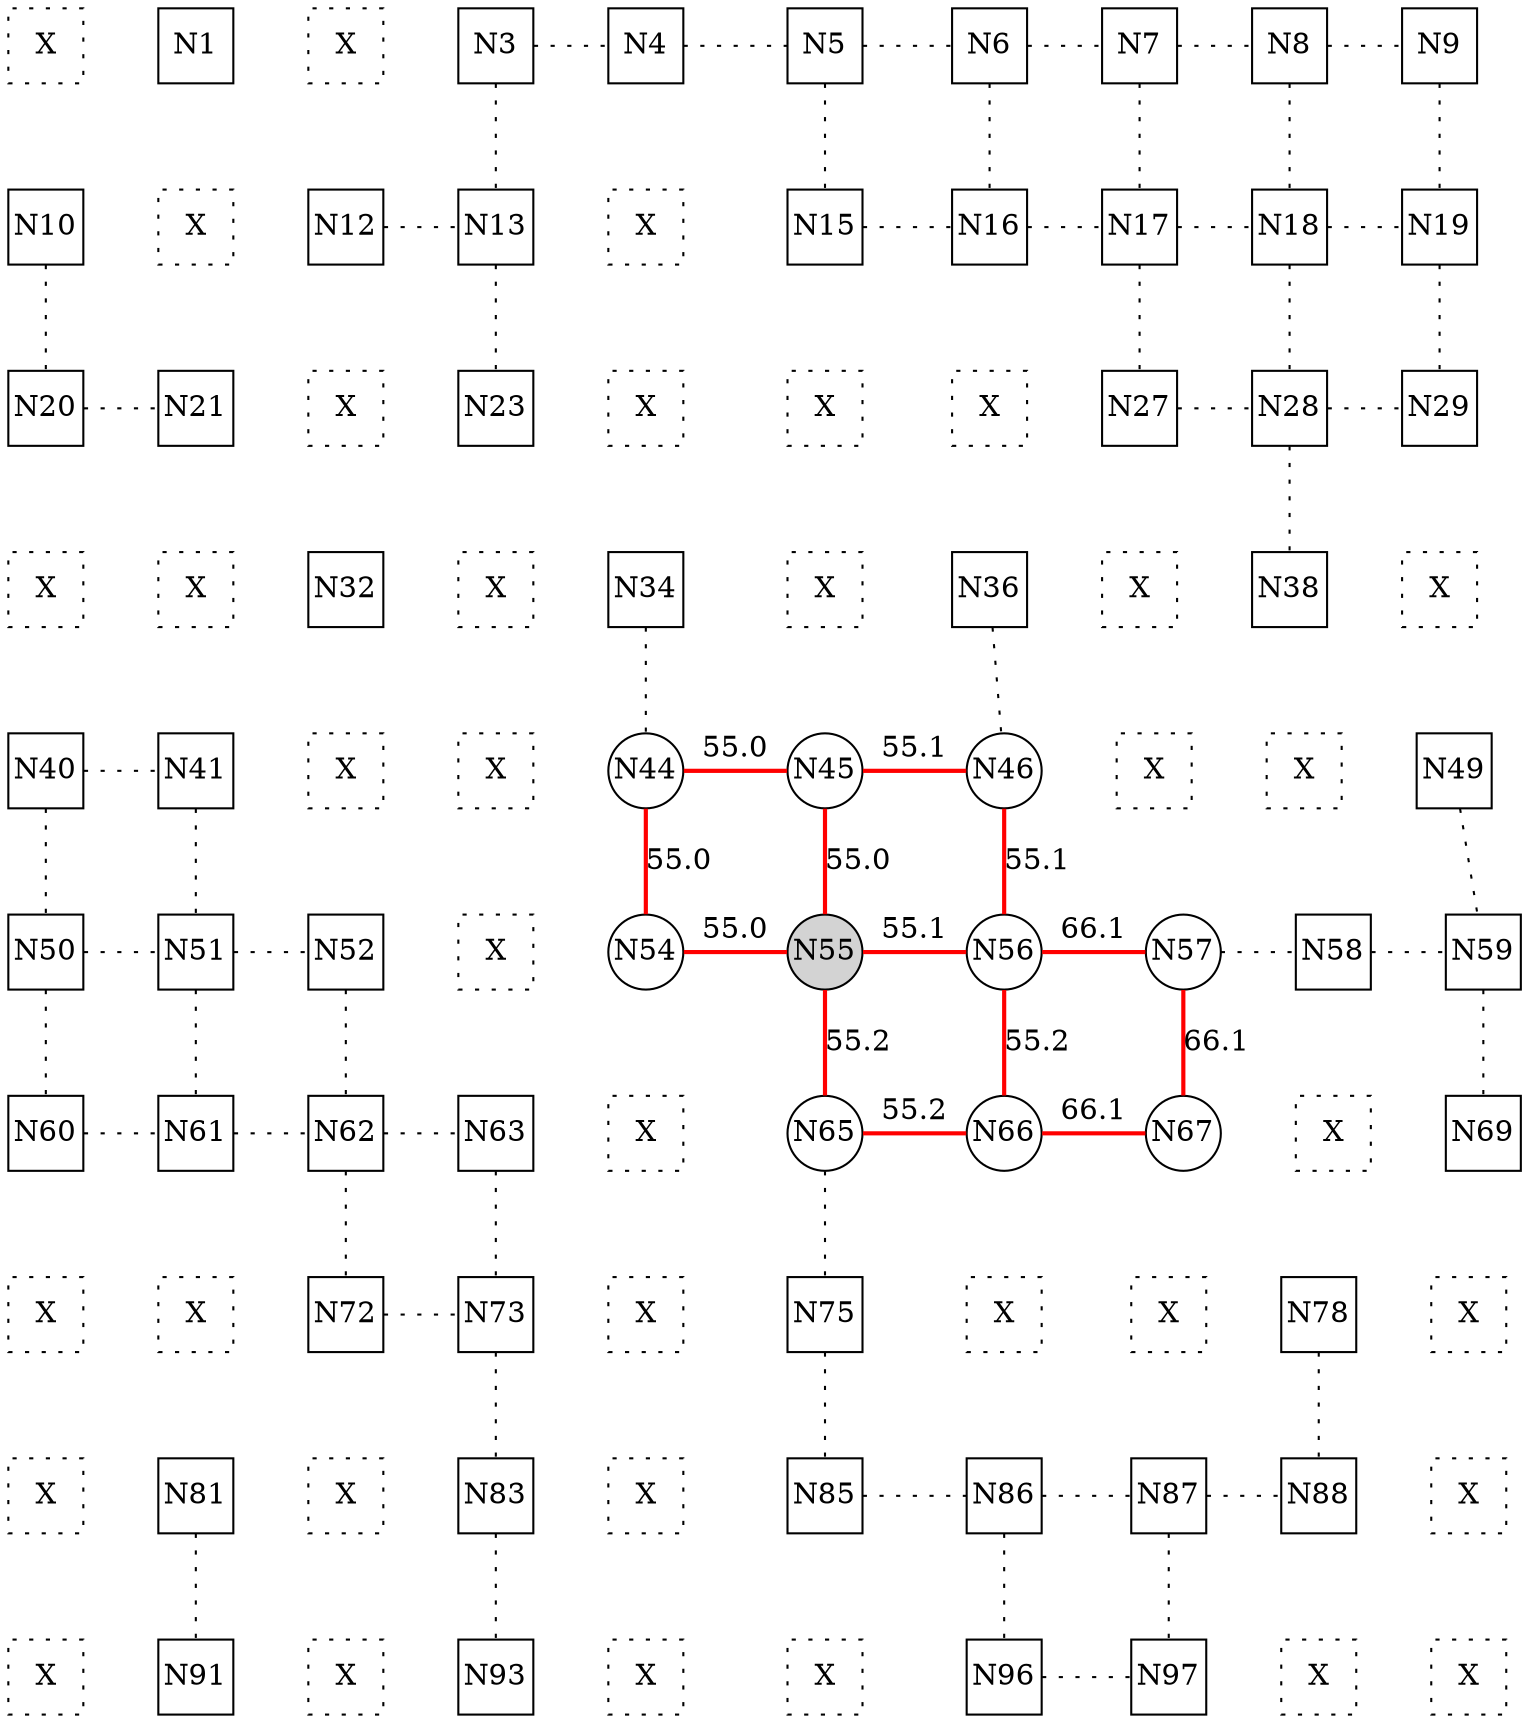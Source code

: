 
 digraph G { graph [layout=dot] 
 {rank=same; N0 [shape=square, style=dotted, fixedsize=true, label=X]; N1 [shape=square, fixedsize=true]; N2 [shape=square, style=dotted, fixedsize=true, label=X]; N3 [shape=square, fixedsize=true]; N4 [shape=square, fixedsize=true]; N5 [shape=square, fixedsize=true]; N6 [shape=square, fixedsize=true]; N7 [shape=square, fixedsize=true]; N8 [shape=square, fixedsize=true]; N9 [shape=square, fixedsize=true];  }
 {rank=same; N10 [shape=square, fixedsize=true]; N11 [shape=square, style=dotted, fixedsize=true, label=X]; N12 [shape=square, fixedsize=true]; N13 [shape=square, fixedsize=true]; N14 [shape=square, style=dotted, fixedsize=true, label=X]; N15 [shape=square, fixedsize=true]; N16 [shape=square, fixedsize=true]; N17 [shape=square, fixedsize=true]; N18 [shape=square, fixedsize=true]; N19 [shape=square, fixedsize=true];  }
 {rank=same; N20 [shape=square, fixedsize=true]; N21 [shape=square, fixedsize=true]; N22 [shape=square, style=dotted, fixedsize=true, label=X]; N23 [shape=square, fixedsize=true]; N24 [shape=square, style=dotted, fixedsize=true, label=X]; N25 [shape=square, style=dotted, fixedsize=true, label=X]; N26 [shape=square, style=dotted, fixedsize=true, label=X]; N27 [shape=square, fixedsize=true]; N28 [shape=square, fixedsize=true]; N29 [shape=square, fixedsize=true];  }
 {rank=same; N30 [shape=square, style=dotted, fixedsize=true, label=X]; N31 [shape=square, style=dotted, fixedsize=true, label=X]; N32 [shape=square, fixedsize=true]; N33 [shape=square, style=dotted, fixedsize=true, label=X]; N34 [shape=square, fixedsize=true]; N35 [shape=square, style=dotted, fixedsize=true, label=X]; N36 [shape=square, fixedsize=true]; N37 [shape=square, style=dotted, fixedsize=true, label=X]; N38 [shape=square, fixedsize=true]; N39 [shape=square, style=dotted, fixedsize=true, label=X];  }
 {rank=same; N40 [shape=square, fixedsize=true]; N41 [shape=square, fixedsize=true]; N42 [shape=square, style=dotted, fixedsize=true, label=X]; N43 [shape=square, style=dotted, fixedsize=true, label=X]; N44 [shape=circle, fixedsize=true]; N45 [shape=circle, fixedsize=true]; N46 [shape=circle, fixedsize=true]; N47 [shape=square, style=dotted, fixedsize=true, label=X]; N48 [shape=square, style=dotted, fixedsize=true, label=X]; N49 [shape=square, fixedsize=true];  }
 {rank=same; N50 [shape=square, fixedsize=true]; N51 [shape=square, fixedsize=true]; N52 [shape=square, fixedsize=true]; N53 [shape=square, style=dotted, fixedsize=true, label=X]; N54 [shape=circle, fixedsize=true]; N55 [shape=circle, style=filled, fixedsize=true]; N56 [shape=circle, fixedsize=true]; N57 [shape=circle, fixedsize=true]; N58 [shape=square, fixedsize=true]; N59 [shape=square, fixedsize=true];  }
 {rank=same; N60 [shape=square, fixedsize=true]; N61 [shape=square, fixedsize=true]; N62 [shape=square, fixedsize=true]; N63 [shape=square, fixedsize=true]; N64 [shape=square, style=dotted, fixedsize=true, label=X]; N65 [shape=circle, fixedsize=true]; N66 [shape=circle, fixedsize=true]; N67 [shape=circle, fixedsize=true]; N68 [shape=square, style=dotted, fixedsize=true, label=X]; N69 [shape=square, fixedsize=true];  }
 {rank=same; N70 [shape=square, style=dotted, fixedsize=true, label=X]; N71 [shape=square, style=dotted, fixedsize=true, label=X]; N72 [shape=square, fixedsize=true]; N73 [shape=square, fixedsize=true]; N74 [shape=square, style=dotted, fixedsize=true, label=X]; N75 [shape=square, fixedsize=true]; N76 [shape=square, style=dotted, fixedsize=true, label=X]; N77 [shape=square, style=dotted, fixedsize=true, label=X]; N78 [shape=square, fixedsize=true]; N79 [shape=square, style=dotted, fixedsize=true, label=X];  }
 {rank=same; N80 [shape=square, style=dotted, fixedsize=true, label=X]; N81 [shape=square, fixedsize=true]; N82 [shape=square, style=dotted, fixedsize=true, label=X]; N83 [shape=square, fixedsize=true]; N84 [shape=square, style=dotted, fixedsize=true, label=X]; N85 [shape=square, fixedsize=true]; N86 [shape=square, fixedsize=true]; N87 [shape=square, fixedsize=true]; N88 [shape=square, fixedsize=true]; N89 [shape=square, style=dotted, fixedsize=true, label=X];  }
 {rank=same; N90 [shape=square, style=dotted, fixedsize=true, label=X]; N91 [shape=square, fixedsize=true]; N92 [shape=square, style=dotted, fixedsize=true, label=X]; N93 [shape=square, fixedsize=true]; N94 [shape=square, style=dotted, fixedsize=true, label=X]; N95 [shape=square, style=dotted, fixedsize=true, label=X]; N96 [shape=square, fixedsize=true]; N97 [shape=square, fixedsize=true]; N98 [shape=square, style=dotted, fixedsize=true, label=X]; N99 [shape=square, style=dotted, fixedsize=true, label=X];  }
N0->N1 [dir=none, style=invis, label=" "]
N1->N2 [dir=none, style=invis, label=" "]
N2->N3 [dir=none, style=invis, label=" "]
N3->N4 [dir=none, style=dotted, label=""]
N4->N5 [dir=none, style=dotted, label=""]
N5->N6 [dir=none, style=dotted, label=""]
N6->N7 [dir=none, style=dotted, label=""]
N7->N8 [dir=none, style=dotted, label=""]
N8->N9 [dir=none, style=dotted, label=""]
N10->N11 [dir=none, style=invis, label=" "]
N11->N12 [dir=none, style=invis, label=" "]
N12->N13 [dir=none, style=dotted, label=""]
N13->N14 [dir=none, style=invis, label=" "]
N14->N15 [dir=none, style=invis, label=" "]
N15->N16 [dir=none, style=dotted, label=""]
N16->N17 [dir=none, style=dotted, label=""]
N17->N18 [dir=none, style=dotted, label=""]
N18->N19 [dir=none, style=dotted, label=""]
N20->N21 [dir=none, style=dotted, label=""]
N21->N22 [dir=none, style=invis, label=" "]
N22->N23 [dir=none, style=invis, label=" "]
N23->N24 [dir=none, style=invis, label=" "]
N24->N25 [dir=none, style=invis, label=" "]
N25->N26 [dir=none, style=invis, label=" "]
N26->N27 [dir=none, style=invis, label=" "]
N27->N28 [dir=none, style=dotted, label=""]
N28->N29 [dir=none, style=dotted, label=""]
N30->N31 [dir=none, style=invis, label=" "]
N31->N32 [dir=none, style=invis, label=" "]
N32->N33 [dir=none, style=invis, label=" "]
N33->N34 [dir=none, style=invis, label=" "]
N34->N35 [dir=none, style=invis, label=" "]
N35->N36 [dir=none, style=invis, label=" "]
N36->N37 [dir=none, style=invis, label=" "]
N37->N38 [dir=none, style=invis, label=" "]
N38->N39 [dir=none, style=invis, label=" "]
N40->N41 [dir=none, style=dotted, label=""]
N41->N42 [dir=none, style=invis, label=" "]
N42->N43 [dir=none, style=invis, label=" "]
N43->N44 [dir=none, style=invis, label=" "]
N44->N45 [dir=none, color=red, style=bold, label="55.0"]
N45->N46 [dir=none, color=red, style=bold, label="55.1"]
N46->N47 [dir=none, style=invis, label=" "]
N47->N48 [dir=none, style=invis, label=" "]
N48->N49 [dir=none, style=invis, label=" "]
N50->N51 [dir=none, style=dotted, label=""]
N51->N52 [dir=none, style=dotted, label=""]
N52->N53 [dir=none, style=invis, label=" "]
N53->N54 [dir=none, style=invis, label=" "]
N54->N55 [dir=none, color=red, style=bold, label="55.0"]
N55->N56 [dir=none, color=red, style=bold, label="55.1"]
N56->N57 [dir=none, color=red, style=bold, label="66.1"]
N57->N58 [dir=none, style=dotted, label=""]
N58->N59 [dir=none, style=dotted, label=""]
N60->N61 [dir=none, style=dotted, label=""]
N61->N62 [dir=none, style=dotted, label=""]
N62->N63 [dir=none, style=dotted, label=""]
N63->N64 [dir=none, style=invis, label=" "]
N64->N65 [dir=none, style=invis, label=" "]
N65->N66 [dir=none, color=red, style=bold, label="55.2"]
N66->N67 [dir=none, color=red, style=bold, label="66.1"]
N67->N68 [dir=none, style=invis, label=" "]
N68->N69 [dir=none, style=invis, label=" "]
N70->N71 [dir=none, style=invis, label=" "]
N71->N72 [dir=none, style=invis, label=" "]
N72->N73 [dir=none, style=dotted, label=""]
N73->N74 [dir=none, style=invis, label=" "]
N74->N75 [dir=none, style=invis, label=" "]
N75->N76 [dir=none, style=invis, label=" "]
N76->N77 [dir=none, style=invis, label=" "]
N77->N78 [dir=none, style=invis, label=" "]
N78->N79 [dir=none, style=invis, label=" "]
N80->N81 [dir=none, style=invis, label=" "]
N81->N82 [dir=none, style=invis, label=" "]
N82->N83 [dir=none, style=invis, label=" "]
N83->N84 [dir=none, style=invis, label=" "]
N84->N85 [dir=none, style=invis, label=" "]
N85->N86 [dir=none, style=dotted, label=""]
N86->N87 [dir=none, style=dotted, label=""]
N87->N88 [dir=none, style=dotted, label=""]
N88->N89 [dir=none, style=invis, label=" "]
N90->N91 [dir=none, style=invis, label=" "]
N91->N92 [dir=none, style=invis, label=" "]
N92->N93 [dir=none, style=invis, label=" "]
N93->N94 [dir=none, style=invis, label=" "]
N94->N95 [dir=none, style=invis, label=" "]
N95->N96 [dir=none, style=invis, label=" "]
N96->N97 [dir=none, style=dotted, label=""]
N97->N98 [dir=none, style=invis, label=" "]
N98->N99 [dir=none, style=invis, label=" "]
N0->N10 [dir=none, style=invis, label=" "]
N10->N20 [dir=none, style=dotted, label=""]
N20->N30 [dir=none, style=invis, label=" "]
N30->N40 [dir=none, style=invis, label=" "]
N40->N50 [dir=none, style=dotted, label=""]
N50->N60 [dir=none, style=dotted, label=""]
N60->N70 [dir=none, style=invis, label=" "]
N70->N80 [dir=none, style=invis, label=" "]
N80->N90 [dir=none, style=invis, label=" "]
N1->N11 [dir=none, style=invis, label=" "]
N11->N21 [dir=none, style=invis, label=" "]
N21->N31 [dir=none, style=invis, label=" "]
N31->N41 [dir=none, style=invis, label=" "]
N41->N51 [dir=none, style=dotted, label=""]
N51->N61 [dir=none, style=dotted, label=""]
N61->N71 [dir=none, style=invis, label=" "]
N71->N81 [dir=none, style=invis, label=" "]
N81->N91 [dir=none, style=dotted, label=""]
N2->N12 [dir=none, style=invis, label=" "]
N12->N22 [dir=none, style=invis, label=" "]
N22->N32 [dir=none, style=invis, label=" "]
N32->N42 [dir=none, style=invis, label=" "]
N42->N52 [dir=none, style=invis, label=" "]
N52->N62 [dir=none, style=dotted, label=""]
N62->N72 [dir=none, style=dotted, label=""]
N72->N82 [dir=none, style=invis, label=" "]
N82->N92 [dir=none, style=invis, label=" "]
N3->N13 [dir=none, style=dotted, label=""]
N13->N23 [dir=none, style=dotted, label=""]
N23->N33 [dir=none, style=invis, label=" "]
N33->N43 [dir=none, style=invis, label=" "]
N43->N53 [dir=none, style=invis, label=" "]
N53->N63 [dir=none, style=invis, label=" "]
N63->N73 [dir=none, style=dotted, label=""]
N73->N83 [dir=none, style=dotted, label=""]
N83->N93 [dir=none, style=dotted, label=""]
N4->N14 [dir=none, style=invis, label=" "]
N14->N24 [dir=none, style=invis, label=" "]
N24->N34 [dir=none, style=invis, label=" "]
N34->N44 [dir=none, style=dotted, label=""]
N44->N54 [dir=none, color=red, style=bold, label="55.0"]
N54->N64 [dir=none, style=invis, label=" "]
N64->N74 [dir=none, style=invis, label=" "]
N74->N84 [dir=none, style=invis, label=" "]
N84->N94 [dir=none, style=invis, label=" "]
N5->N15 [dir=none, style=dotted, label=""]
N15->N25 [dir=none, style=invis, label=" "]
N25->N35 [dir=none, style=invis, label=" "]
N35->N45 [dir=none, style=invis, label=" "]
N45->N55 [dir=none, color=red, style=bold, label="55.0"]
N55->N65 [dir=none, color=red, style=bold, label="55.2"]
N65->N75 [dir=none, style=dotted, label=""]
N75->N85 [dir=none, style=dotted, label=""]
N85->N95 [dir=none, style=invis, label=" "]
N6->N16 [dir=none, style=dotted, label=""]
N16->N26 [dir=none, style=invis, label=" "]
N26->N36 [dir=none, style=invis, label=" "]
N36->N46 [dir=none, style=dotted, label=""]
N46->N56 [dir=none, color=red, style=bold, label="55.1"]
N56->N66 [dir=none, color=red, style=bold, label="55.2"]
N66->N76 [dir=none, style=invis, label=" "]
N76->N86 [dir=none, style=invis, label=" "]
N86->N96 [dir=none, style=dotted, label=""]
N7->N17 [dir=none, style=dotted, label=""]
N17->N27 [dir=none, style=dotted, label=""]
N27->N37 [dir=none, style=invis, label=" "]
N37->N47 [dir=none, style=invis, label=" "]
N47->N57 [dir=none, style=invis, label=" "]
N57->N67 [dir=none, color=red, style=bold, label="66.1"]
N67->N77 [dir=none, style=invis, label=" "]
N77->N87 [dir=none, style=invis, label=" "]
N87->N97 [dir=none, style=dotted, label=""]
N8->N18 [dir=none, style=dotted, label=""]
N18->N28 [dir=none, style=dotted, label=""]
N28->N38 [dir=none, style=dotted, label=""]
N38->N48 [dir=none, style=invis, label=" "]
N48->N58 [dir=none, style=invis, label=" "]
N58->N68 [dir=none, style=invis, label=" "]
N68->N78 [dir=none, style=invis, label=" "]
N78->N88 [dir=none, style=dotted, label=""]
N88->N98 [dir=none, style=invis, label=" "]
N9->N19 [dir=none, style=dotted, label=""]
N19->N29 [dir=none, style=dotted, label=""]
N29->N39 [dir=none, style=invis, label=" "]
N39->N49 [dir=none, style=invis, label=" "]
N49->N59 [dir=none, style=dotted, label=""]
N59->N69 [dir=none, style=dotted, label=""]
N69->N79 [dir=none, style=invis, label=" "]
N79->N89 [dir=none, style=invis, label=" "]
N89->N99 [dir=none, style=invis, label=" "]
 }